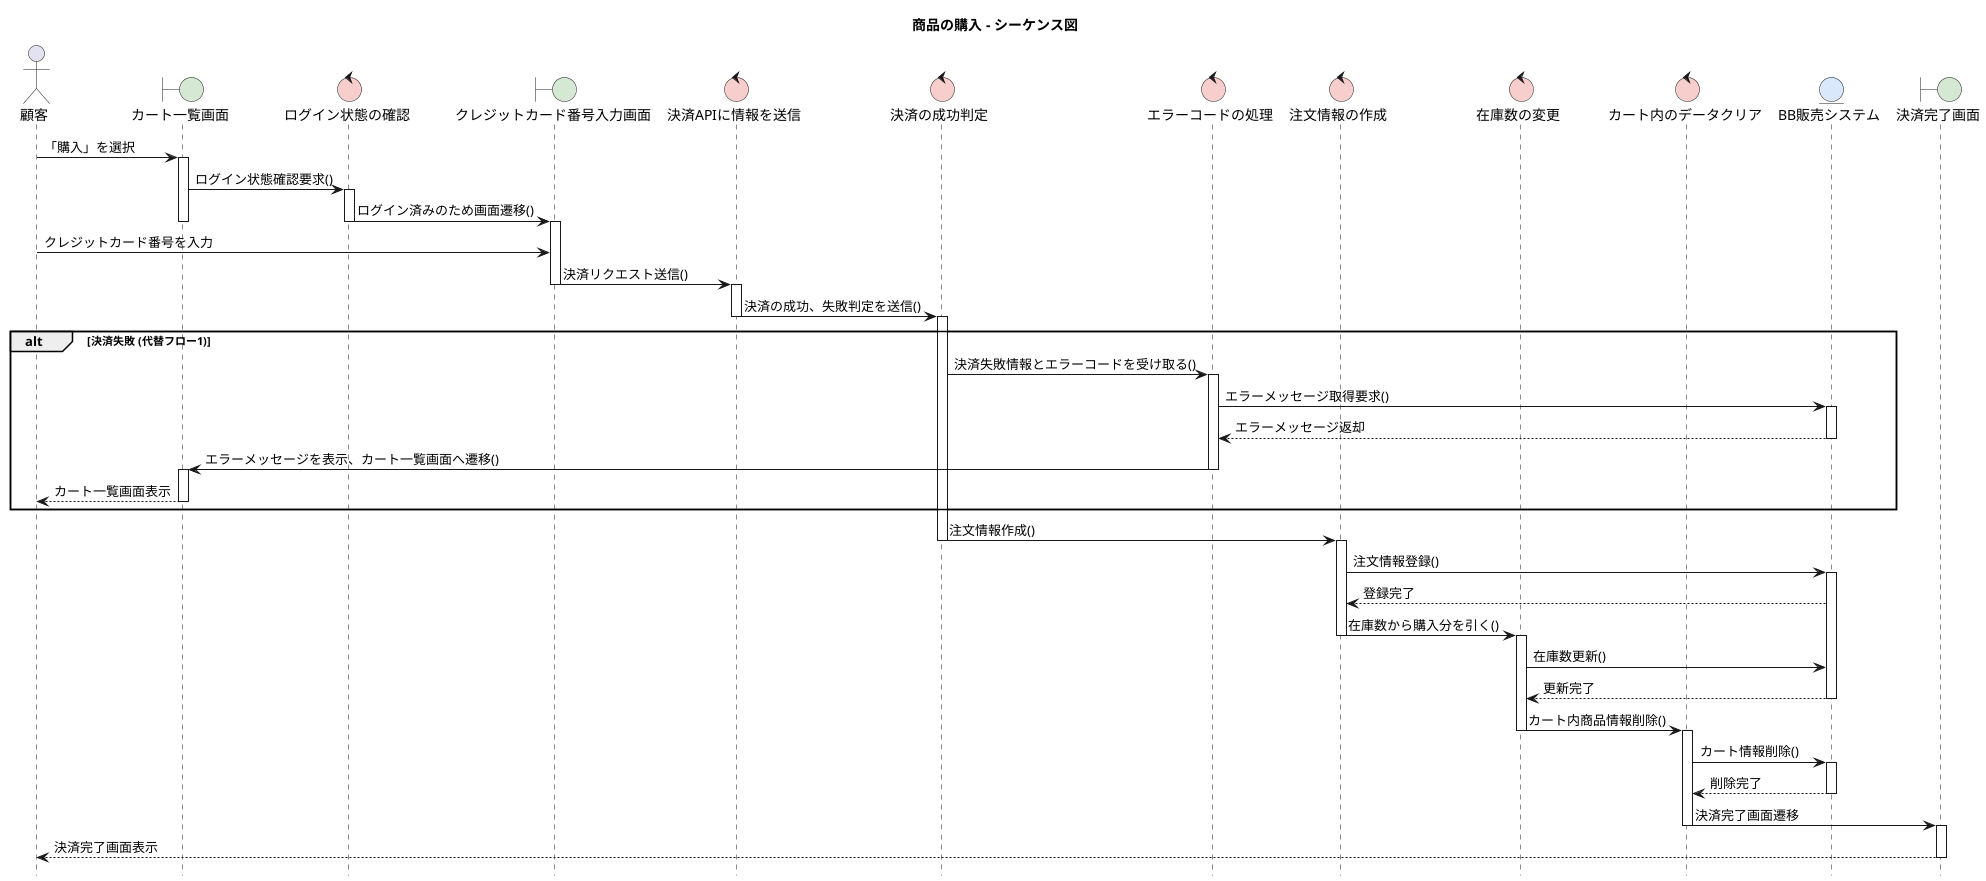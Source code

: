 @startuml
title 商品の購入 - シーケンス図
skinparam boundaryBackgroundColor #D5E8D4
skinparam controlBackgroundColor  #F8CECC
skinparam entityBackgroundColor   #DAE8FC

hide footbox

actor 顧客
boundary "カート一覧画面" as CartView
control "ログイン状態の確認" as LoginCheck 
boundary "クレジットカード番号入力画面" as CardInputView
control "決済APIに情報を送信" as PaymentSend
control "決済の成功判定" as PaymentResult
control "エラーコードの処理" as ErrorProcess
control "注文情報の作成" as CreateOrder
control "在庫数の変更" as ChangeStock
control "カート内のデータクリア" as ClearCart
entity "BB販売システム" as BBSystem
boundary "決済完了画面" as CompleteView
顧客 -> CartView : 「購入」を選択
activate CartView

CartView -> LoginCheck : ログイン状態確認要求()
activate LoginCheck
LoginCheck -> CardInputView : ログイン済みのため画面遷移()
deactivate LoginCheck
deactivate CartView
activate CardInputView

顧客 -> CardInputView : クレジットカード番号を入力
CardInputView -> PaymentSend : 決済リクエスト送信()
deactivate CardInputView
activate PaymentSend

PaymentSend -> PaymentResult : 決済の成功、失敗判定を送信()
deactivate PaymentSend
activate PaymentResult
alt 決済失敗 (代替フロー1)
    PaymentResult -> ErrorProcess : 決済失敗情報とエラーコードを受け取る()
    
    activate ErrorProcess
    ErrorProcess -> BBSystem : エラーメッセージ取得要求()
    activate BBSystem
    BBSystem --> ErrorProcess : エラーメッセージ返却
    deactivate BBSystem

    ErrorProcess -> CartView : エラーメッセージを表示、カート一覧画面へ遷移()
    deactivate ErrorProcess
    activate CartView
    
    CartView --> 顧客 : カート一覧画面表示
    deactivate CartView
end
    PaymentResult -> CreateOrder : 注文情報作成()
    deactivate PaymentResult
    activate CreateOrder
    CreateOrder -> BBSystem : 注文情報登録()
    activate BBSystem
    BBSystem --> CreateOrder : 登録完了

    CreateOrder -> ChangeStock : 在庫数から購入分を引く()
    deactivate CreateOrder
    activate ChangeStock
    ChangeStock -> BBSystem : 在庫数更新()
    BBSystem --> ChangeStock : 更新完了
    deactivate BBSystem
    
    ChangeStock -> ClearCart : カート内商品情報削除()
    deactivate ChangeStock
    activate ClearCart
    ClearCart -> BBSystem : カート情報削除()
    activate BBSystem
    BBSystem --> ClearCart : 削除完了
    deactivate BBSystem

    ClearCart -> CompleteView : 決済完了画面遷移
    deactivate ClearCart
    activate CompleteView
    
    CompleteView --> 顧客 : 決済完了画面表示
    deactivate CompleteView

@enduml